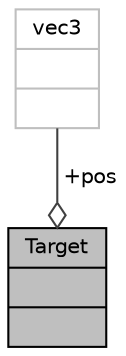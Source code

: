 digraph "Target"
{
 // LATEX_PDF_SIZE
  edge [fontname="Helvetica",fontsize="10",labelfontname="Helvetica",labelfontsize="10"];
  node [fontname="Helvetica",fontsize="10",shape=record];
  Node1 [label="{Target\n||}",height=0.2,width=0.4,color="black", fillcolor="grey75", style="filled", fontcolor="black",tooltip=" "];
  Node2 -> Node1 [color="grey25",fontsize="10",style="solid",label=" +pos" ,arrowhead="odiamond",fontname="Helvetica"];
  Node2 [label="{vec3\n||}",height=0.2,width=0.4,color="grey75", fillcolor="white", style="filled",tooltip=" "];
}
